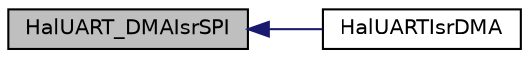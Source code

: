 digraph "HalUART_DMAIsrSPI"
{
  edge [fontname="Helvetica",fontsize="10",labelfontname="Helvetica",labelfontsize="10"];
  node [fontname="Helvetica",fontsize="10",shape=record];
  rankdir="LR";
  Node1 [label="HalUART_DMAIsrSPI",height=0.2,width=0.4,color="black", fillcolor="grey75", style="filled" fontcolor="black"];
  Node1 -> Node2 [dir="back",color="midnightblue",fontsize="10",style="solid",fontname="Helvetica"];
  Node2 [label="HalUARTIsrDMA",height=0.2,width=0.4,color="black", fillcolor="white", style="filled",URL="$_c_c2540_e_b_2hal__uart_8c.html#a7099cdeaf0ff5115917afc3ea0860322"];
}
